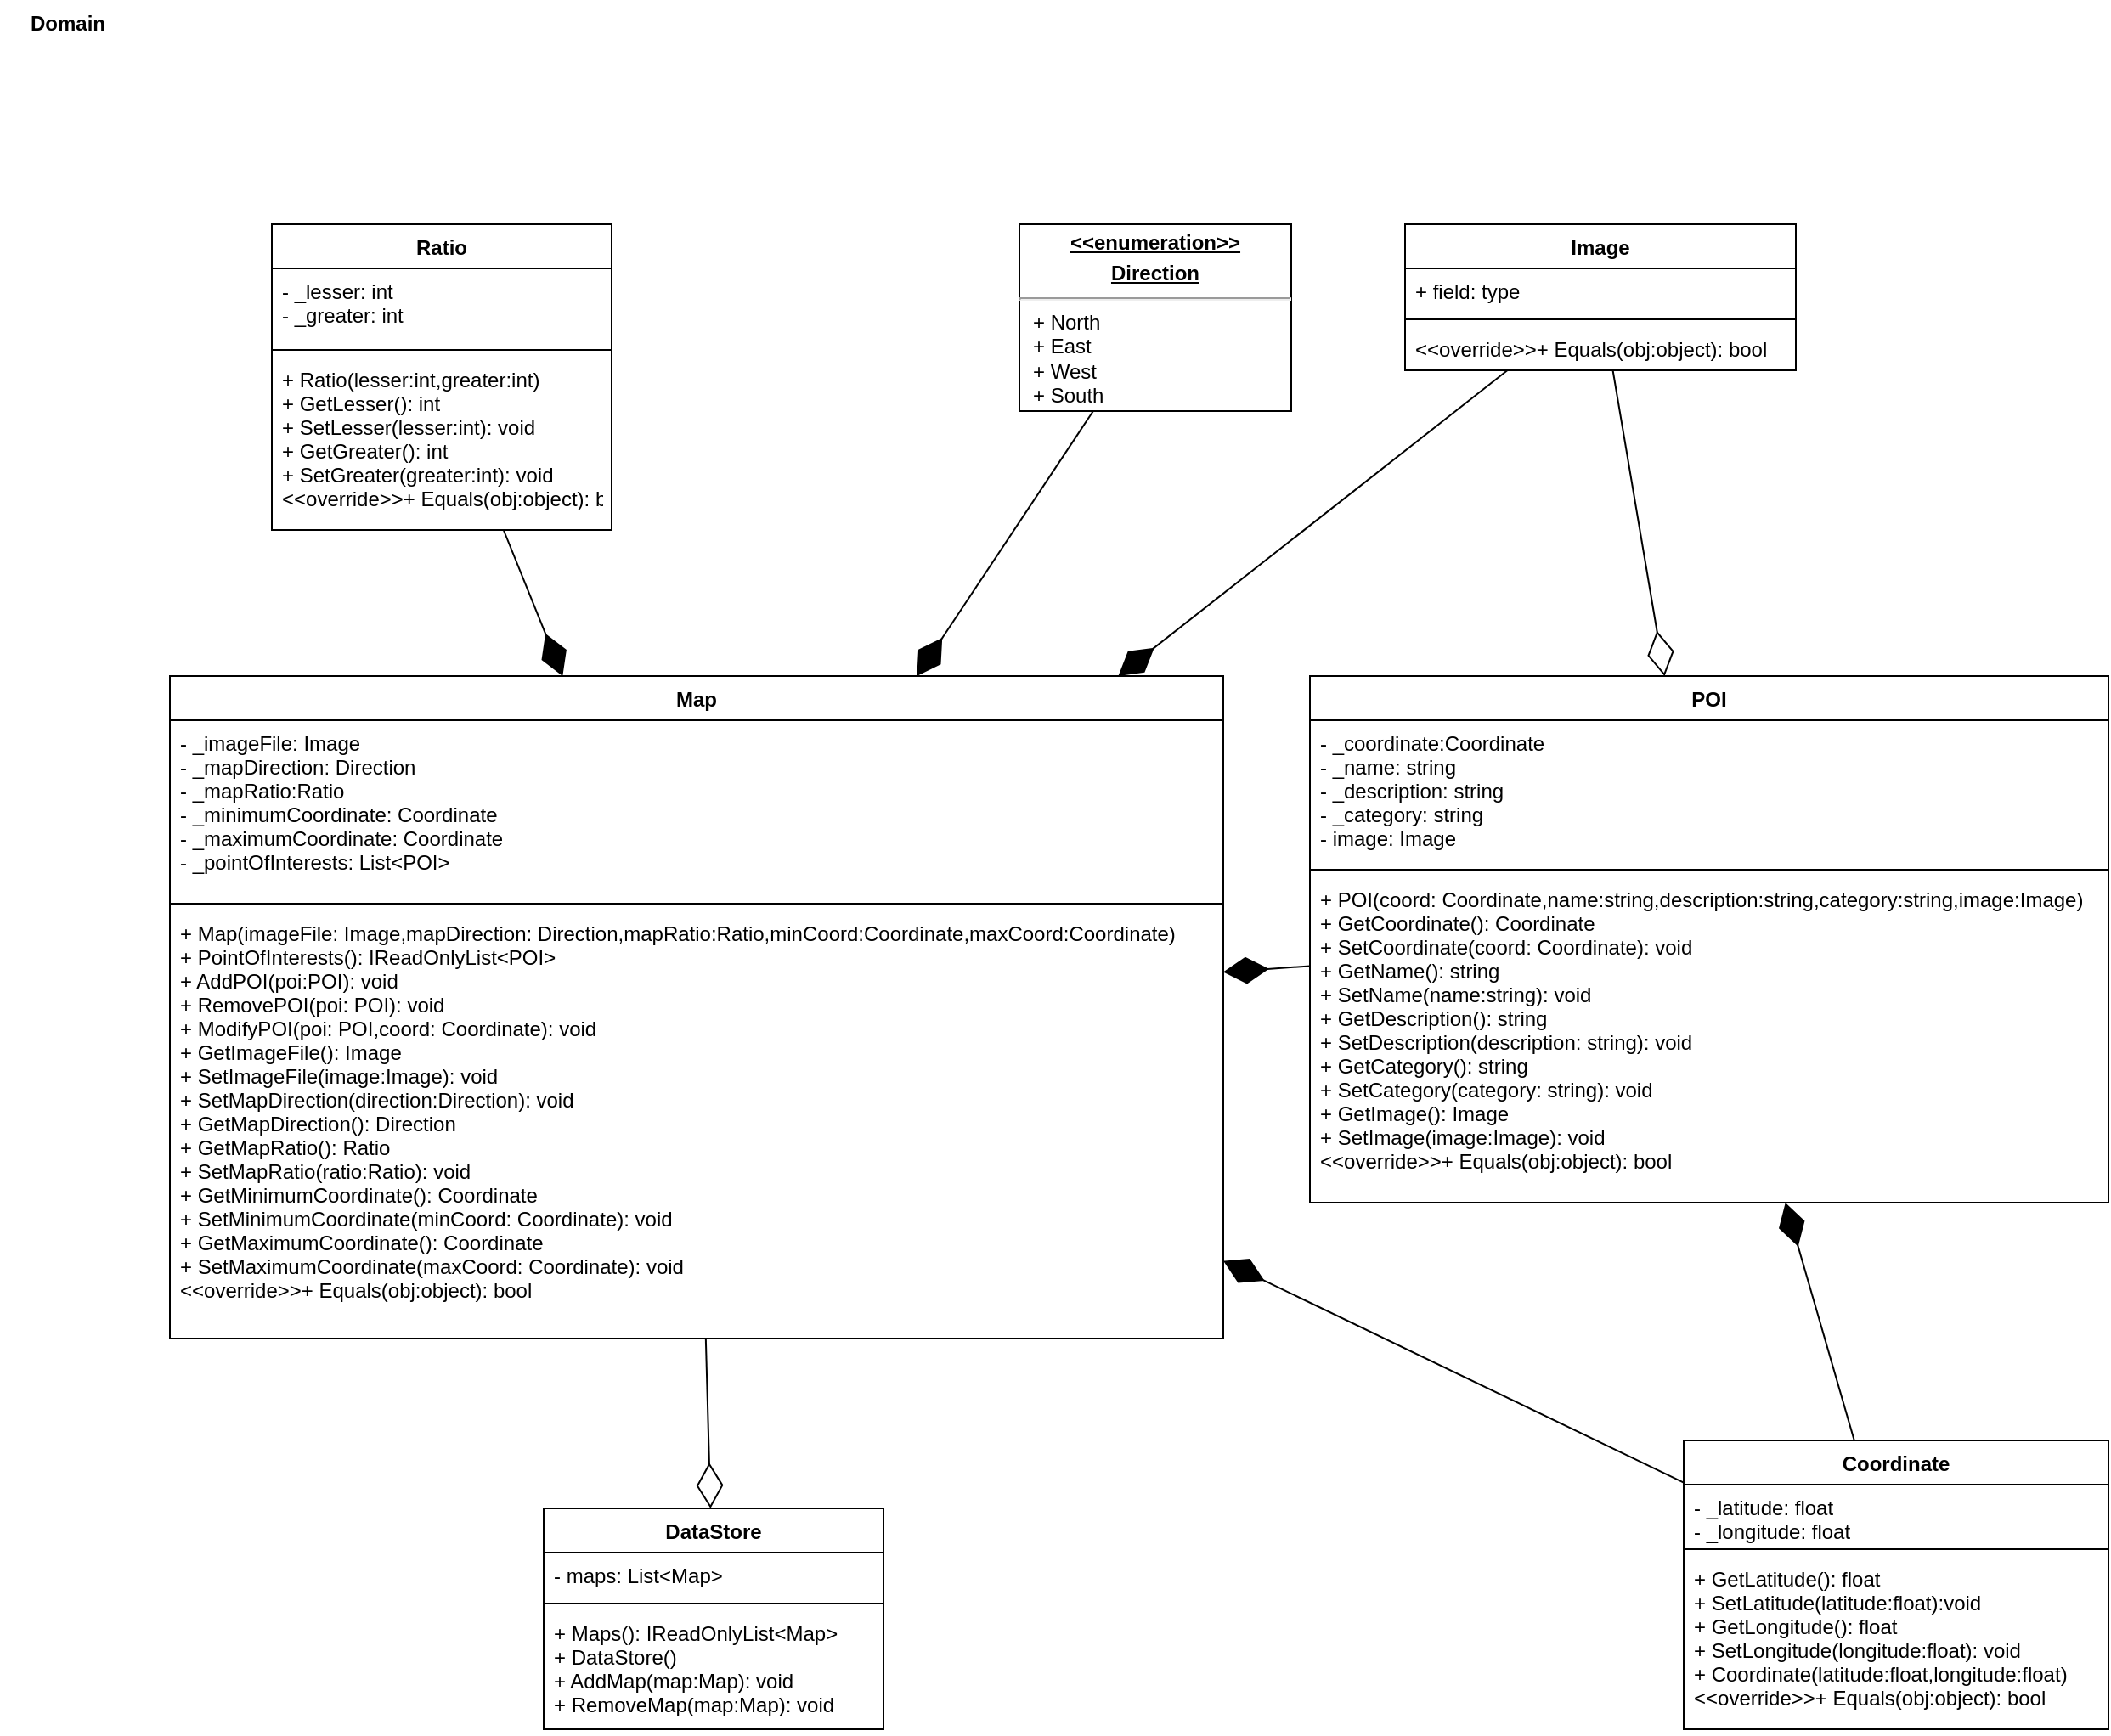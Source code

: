 <mxfile version="20.5.3" type="device" pages="2"><diagram id="MPH4FsFAGDzghgznEHE3" name="Domain"><mxGraphModel dx="1022" dy="468" grid="1" gridSize="10" guides="1" tooltips="1" connect="1" arrows="1" fold="1" page="1" pageScale="1" pageWidth="827" pageHeight="1169" math="0" shadow="0"><root><mxCell id="0"/><mxCell id="1" parent="0"/><mxCell id="gsBvsHPo3YVgNPFeHtwR-1" value="Image" style="swimlane;fontStyle=1;align=center;verticalAlign=top;childLayout=stackLayout;horizontal=1;startSize=26;horizontalStack=0;resizeParent=1;resizeParentMax=0;resizeLast=0;collapsible=1;marginBottom=0;" parent="1" vertex="1"><mxGeometry x="827" y="134" width="230" height="86" as="geometry"/></mxCell><mxCell id="gsBvsHPo3YVgNPFeHtwR-2" value="+ field: type" style="text;strokeColor=none;fillColor=none;align=left;verticalAlign=top;spacingLeft=4;spacingRight=4;overflow=hidden;rotatable=0;points=[[0,0.5],[1,0.5]];portConstraint=eastwest;" parent="gsBvsHPo3YVgNPFeHtwR-1" vertex="1"><mxGeometry y="26" width="230" height="26" as="geometry"/></mxCell><mxCell id="gsBvsHPo3YVgNPFeHtwR-3" value="" style="line;strokeWidth=1;fillColor=none;align=left;verticalAlign=middle;spacingTop=-1;spacingLeft=3;spacingRight=3;rotatable=0;labelPosition=right;points=[];portConstraint=eastwest;strokeColor=inherit;" parent="gsBvsHPo3YVgNPFeHtwR-1" vertex="1"><mxGeometry y="52" width="230" height="8" as="geometry"/></mxCell><mxCell id="gsBvsHPo3YVgNPFeHtwR-4" value="&lt;&lt;override&gt;&gt;+ Equals(obj:object): bool" style="text;strokeColor=none;fillColor=none;align=left;verticalAlign=top;spacingLeft=4;spacingRight=4;overflow=hidden;rotatable=0;points=[[0,0.5],[1,0.5]];portConstraint=eastwest;" parent="gsBvsHPo3YVgNPFeHtwR-1" vertex="1"><mxGeometry y="60" width="230" height="26" as="geometry"/></mxCell><mxCell id="gsBvsHPo3YVgNPFeHtwR-5" value="Map" style="swimlane;fontStyle=1;align=center;verticalAlign=top;childLayout=stackLayout;horizontal=1;startSize=26;horizontalStack=0;resizeParent=1;resizeParentMax=0;resizeLast=0;collapsible=1;marginBottom=0;" parent="1" vertex="1"><mxGeometry x="100" y="400" width="620" height="390" as="geometry"/></mxCell><mxCell id="gsBvsHPo3YVgNPFeHtwR-6" value="- _imageFile: Image&#10;- _mapDirection: Direction&#10;- _mapRatio:Ratio&#10;- _minimumCoordinate: Coordinate&#10;- _maximumCoordinate: Coordinate&#10;- _pointOfInterests: List&lt;POI&gt;" style="text;strokeColor=none;fillColor=none;align=left;verticalAlign=top;spacingLeft=4;spacingRight=4;overflow=hidden;rotatable=0;points=[[0,0.5],[1,0.5]];portConstraint=eastwest;" parent="gsBvsHPo3YVgNPFeHtwR-5" vertex="1"><mxGeometry y="26" width="620" height="104" as="geometry"/></mxCell><mxCell id="gsBvsHPo3YVgNPFeHtwR-7" value="" style="line;strokeWidth=1;fillColor=none;align=left;verticalAlign=middle;spacingTop=-1;spacingLeft=3;spacingRight=3;rotatable=0;labelPosition=right;points=[];portConstraint=eastwest;strokeColor=inherit;" parent="gsBvsHPo3YVgNPFeHtwR-5" vertex="1"><mxGeometry y="130" width="620" height="8" as="geometry"/></mxCell><mxCell id="gsBvsHPo3YVgNPFeHtwR-8" value="+ Map(imageFile: Image,mapDirection: Direction,mapRatio:Ratio,minCoord:Coordinate,maxCoord:Coordinate)&#10;+ PointOfInterests(): IReadOnlyList&lt;POI&gt;&#10;+ AddPOI(poi:POI): void&#10;+ RemovePOI(poi: POI): void&#10;+ ModifyPOI(poi: POI,coord: Coordinate): void&#10;+ GetImageFile(): Image&#10;+ SetImageFile(image:Image): void&#10;+ SetMapDirection(direction:Direction): void&#10;+ GetMapDirection(): Direction&#10;+ GetMapRatio(): Ratio&#10;+ SetMapRatio(ratio:Ratio): void&#10;+ GetMinimumCoordinate(): Coordinate&#10;+ SetMinimumCoordinate(minCoord: Coordinate): void&#10;+ GetMaximumCoordinate(): Coordinate&#10;+ SetMaximumCoordinate(maxCoord: Coordinate): void&#10;&lt;&lt;override&gt;&gt;+ Equals(obj:object): bool" style="text;strokeColor=none;fillColor=none;align=left;verticalAlign=top;spacingLeft=4;spacingRight=4;overflow=hidden;rotatable=0;points=[[0,0.5],[1,0.5]];portConstraint=eastwest;" parent="gsBvsHPo3YVgNPFeHtwR-5" vertex="1"><mxGeometry y="138" width="620" height="252" as="geometry"/></mxCell><mxCell id="gsBvsHPo3YVgNPFeHtwR-9" value="Ratio" style="swimlane;fontStyle=1;align=center;verticalAlign=top;childLayout=stackLayout;horizontal=1;startSize=26;horizontalStack=0;resizeParent=1;resizeParentMax=0;resizeLast=0;collapsible=1;marginBottom=0;" parent="1" vertex="1"><mxGeometry x="160" y="134" width="200" height="180" as="geometry"/></mxCell><mxCell id="gsBvsHPo3YVgNPFeHtwR-10" value="- _lesser: int&#10;- _greater: int" style="text;strokeColor=none;fillColor=none;align=left;verticalAlign=top;spacingLeft=4;spacingRight=4;overflow=hidden;rotatable=0;points=[[0,0.5],[1,0.5]];portConstraint=eastwest;" parent="gsBvsHPo3YVgNPFeHtwR-9" vertex="1"><mxGeometry y="26" width="200" height="44" as="geometry"/></mxCell><mxCell id="gsBvsHPo3YVgNPFeHtwR-11" value="" style="line;strokeWidth=1;fillColor=none;align=left;verticalAlign=middle;spacingTop=-1;spacingLeft=3;spacingRight=3;rotatable=0;labelPosition=right;points=[];portConstraint=eastwest;strokeColor=inherit;" parent="gsBvsHPo3YVgNPFeHtwR-9" vertex="1"><mxGeometry y="70" width="200" height="8" as="geometry"/></mxCell><mxCell id="gsBvsHPo3YVgNPFeHtwR-12" value="+ Ratio(lesser:int,greater:int)&#10;+ GetLesser(): int&#10;+ SetLesser(lesser:int): void&#10;+ GetGreater(): int&#10;+ SetGreater(greater:int): void&#10;&lt;&lt;override&gt;&gt;+ Equals(obj:object): bool" style="text;strokeColor=none;fillColor=none;align=left;verticalAlign=top;spacingLeft=4;spacingRight=4;overflow=hidden;rotatable=0;points=[[0,0.5],[1,0.5]];portConstraint=eastwest;" parent="gsBvsHPo3YVgNPFeHtwR-9" vertex="1"><mxGeometry y="78" width="200" height="102" as="geometry"/></mxCell><mxCell id="gsBvsHPo3YVgNPFeHtwR-21" value="&lt;p style=&quot;margin:0px;margin-top:4px;text-align:center;text-decoration:underline;&quot;&gt;&lt;b&gt;&amp;lt;&amp;lt;enumeration&amp;gt;&amp;gt;&lt;/b&gt;&lt;/p&gt;&lt;p style=&quot;margin:0px;margin-top:4px;text-align:center;text-decoration:underline;&quot;&gt;&lt;b&gt;Direction&lt;/b&gt;&lt;/p&gt;&lt;hr&gt;&lt;p style=&quot;margin:0px;margin-left:8px;&quot;&gt;+ North&lt;br&gt;+ East&lt;br&gt;+ West&lt;/p&gt;&lt;p style=&quot;margin:0px;margin-left:8px;&quot;&gt;+ South&lt;/p&gt;" style="verticalAlign=top;align=left;overflow=fill;fontSize=12;fontFamily=Helvetica;html=1;" parent="1" vertex="1"><mxGeometry x="600" y="134" width="160" height="110" as="geometry"/></mxCell><mxCell id="gsBvsHPo3YVgNPFeHtwR-26" value="DataStore" style="swimlane;fontStyle=1;align=center;verticalAlign=top;childLayout=stackLayout;horizontal=1;startSize=26;horizontalStack=0;resizeParent=1;resizeParentMax=0;resizeLast=0;collapsible=1;marginBottom=0;" parent="1" vertex="1"><mxGeometry x="320" y="890" width="200" height="130" as="geometry"/></mxCell><mxCell id="gsBvsHPo3YVgNPFeHtwR-27" value="- maps: List&lt;Map&gt;" style="text;strokeColor=none;fillColor=none;align=left;verticalAlign=top;spacingLeft=4;spacingRight=4;overflow=hidden;rotatable=0;points=[[0,0.5],[1,0.5]];portConstraint=eastwest;" parent="gsBvsHPo3YVgNPFeHtwR-26" vertex="1"><mxGeometry y="26" width="200" height="26" as="geometry"/></mxCell><mxCell id="gsBvsHPo3YVgNPFeHtwR-28" value="" style="line;strokeWidth=1;fillColor=none;align=left;verticalAlign=middle;spacingTop=-1;spacingLeft=3;spacingRight=3;rotatable=0;labelPosition=right;points=[];portConstraint=eastwest;strokeColor=inherit;" parent="gsBvsHPo3YVgNPFeHtwR-26" vertex="1"><mxGeometry y="52" width="200" height="8" as="geometry"/></mxCell><mxCell id="gsBvsHPo3YVgNPFeHtwR-29" value="+ Maps(): IReadOnlyList&lt;Map&gt;&#10;+ DataStore()&#10;+ AddMap(map:Map): void&#10;+ RemoveMap(map:Map): void" style="text;strokeColor=none;fillColor=none;align=left;verticalAlign=top;spacingLeft=4;spacingRight=4;overflow=hidden;rotatable=0;points=[[0,0.5],[1,0.5]];portConstraint=eastwest;" parent="gsBvsHPo3YVgNPFeHtwR-26" vertex="1"><mxGeometry y="60" width="200" height="70" as="geometry"/></mxCell><mxCell id="gsBvsHPo3YVgNPFeHtwR-30" value="POI" style="swimlane;fontStyle=1;align=center;verticalAlign=top;childLayout=stackLayout;horizontal=1;startSize=26;horizontalStack=0;resizeParent=1;resizeParentMax=0;resizeLast=0;collapsible=1;marginBottom=0;" parent="1" vertex="1"><mxGeometry x="771" y="400" width="470" height="310" as="geometry"/></mxCell><mxCell id="gsBvsHPo3YVgNPFeHtwR-31" value="- _coordinate:Coordinate&#10;- _name: string&#10;- _description: string&#10;- _category: string&#10;- image: Image" style="text;strokeColor=none;fillColor=none;align=left;verticalAlign=top;spacingLeft=4;spacingRight=4;overflow=hidden;rotatable=0;points=[[0,0.5],[1,0.5]];portConstraint=eastwest;" parent="gsBvsHPo3YVgNPFeHtwR-30" vertex="1"><mxGeometry y="26" width="470" height="84" as="geometry"/></mxCell><mxCell id="gsBvsHPo3YVgNPFeHtwR-32" value="" style="line;strokeWidth=1;fillColor=none;align=left;verticalAlign=middle;spacingTop=-1;spacingLeft=3;spacingRight=3;rotatable=0;labelPosition=right;points=[];portConstraint=eastwest;strokeColor=inherit;" parent="gsBvsHPo3YVgNPFeHtwR-30" vertex="1"><mxGeometry y="110" width="470" height="8" as="geometry"/></mxCell><mxCell id="gsBvsHPo3YVgNPFeHtwR-33" value="+ POI(coord: Coordinate,name:string,description:string,category:string,image:Image)&#10;+ GetCoordinate(): Coordinate&#10;+ SetCoordinate(coord: Coordinate): void&#10;+ GetName(): string&#10;+ SetName(name:string): void&#10;+ GetDescription(): string&#10;+ SetDescription(description: string): void&#10;+ GetCategory(): string&#10;+ SetCategory(category: string): void&#10;+ GetImage(): Image&#10;+ SetImage(image:Image): void&#10;&lt;&lt;override&gt;&gt;+ Equals(obj:object): bool" style="text;strokeColor=none;fillColor=none;align=left;verticalAlign=top;spacingLeft=4;spacingRight=4;overflow=hidden;rotatable=0;points=[[0,0.5],[1,0.5]];portConstraint=eastwest;" parent="gsBvsHPo3YVgNPFeHtwR-30" vertex="1"><mxGeometry y="118" width="470" height="192" as="geometry"/></mxCell><mxCell id="gsBvsHPo3YVgNPFeHtwR-34" value="Coordinate" style="swimlane;fontStyle=1;align=center;verticalAlign=top;childLayout=stackLayout;horizontal=1;startSize=26;horizontalStack=0;resizeParent=1;resizeParentMax=0;resizeLast=0;collapsible=1;marginBottom=0;" parent="1" vertex="1"><mxGeometry x="991" y="850" width="250" height="170" as="geometry"/></mxCell><mxCell id="gsBvsHPo3YVgNPFeHtwR-35" value="- _latitude: float&#10;- _longitude: float" style="text;strokeColor=none;fillColor=none;align=left;verticalAlign=top;spacingLeft=4;spacingRight=4;overflow=hidden;rotatable=0;points=[[0,0.5],[1,0.5]];portConstraint=eastwest;" parent="gsBvsHPo3YVgNPFeHtwR-34" vertex="1"><mxGeometry y="26" width="250" height="34" as="geometry"/></mxCell><mxCell id="gsBvsHPo3YVgNPFeHtwR-36" value="" style="line;strokeWidth=1;fillColor=none;align=left;verticalAlign=middle;spacingTop=-1;spacingLeft=3;spacingRight=3;rotatable=0;labelPosition=right;points=[];portConstraint=eastwest;strokeColor=inherit;" parent="gsBvsHPo3YVgNPFeHtwR-34" vertex="1"><mxGeometry y="60" width="250" height="8" as="geometry"/></mxCell><mxCell id="gsBvsHPo3YVgNPFeHtwR-37" value="+ GetLatitude(): float&#10;+ SetLatitude(latitude:float):void&#10;+ GetLongitude(): float&#10;+ SetLongitude(longitude:float): void&#10;+ Coordinate(latitude:float,longitude:float)&#10;&lt;&lt;override&gt;&gt;+ Equals(obj:object): bool" style="text;strokeColor=none;fillColor=none;align=left;verticalAlign=top;spacingLeft=4;spacingRight=4;overflow=hidden;rotatable=0;points=[[0,0.5],[1,0.5]];portConstraint=eastwest;" parent="gsBvsHPo3YVgNPFeHtwR-34" vertex="1"><mxGeometry y="68" width="250" height="102" as="geometry"/></mxCell><mxCell id="gsBvsHPo3YVgNPFeHtwR-38" value="Domain" style="text;align=center;fontStyle=1;verticalAlign=middle;spacingLeft=3;spacingRight=3;strokeColor=none;rotatable=0;points=[[0,0.5],[1,0.5]];portConstraint=eastwest;" parent="1" vertex="1"><mxGeometry y="2" width="80" height="26" as="geometry"/></mxCell><mxCell id="gsBvsHPo3YVgNPFeHtwR-40" value="" style="endArrow=diamondThin;endFill=1;endSize=24;html=1;rounded=0;" parent="1" source="gsBvsHPo3YVgNPFeHtwR-30" target="gsBvsHPo3YVgNPFeHtwR-5" edge="1"><mxGeometry width="160" relative="1" as="geometry"><mxPoint x="500" y="490" as="sourcePoint"/><mxPoint x="660" y="490" as="targetPoint"/></mxGeometry></mxCell><mxCell id="gsBvsHPo3YVgNPFeHtwR-42" value="" style="endArrow=diamondThin;endFill=1;endSize=24;html=1;rounded=0;" parent="1" source="gsBvsHPo3YVgNPFeHtwR-1" target="gsBvsHPo3YVgNPFeHtwR-5" edge="1"><mxGeometry width="160" relative="1" as="geometry"><mxPoint x="500" y="490" as="sourcePoint"/><mxPoint x="660" y="490" as="targetPoint"/></mxGeometry></mxCell><mxCell id="gsBvsHPo3YVgNPFeHtwR-43" value="" style="endArrow=diamondThin;endFill=1;endSize=24;html=1;rounded=0;" parent="1" source="gsBvsHPo3YVgNPFeHtwR-21" target="gsBvsHPo3YVgNPFeHtwR-5" edge="1"><mxGeometry width="160" relative="1" as="geometry"><mxPoint x="500" y="490" as="sourcePoint"/><mxPoint x="660" y="490" as="targetPoint"/></mxGeometry></mxCell><mxCell id="gsBvsHPo3YVgNPFeHtwR-44" value="" style="endArrow=diamondThin;endFill=1;endSize=24;html=1;rounded=0;" parent="1" source="gsBvsHPo3YVgNPFeHtwR-9" target="gsBvsHPo3YVgNPFeHtwR-5" edge="1"><mxGeometry width="160" relative="1" as="geometry"><mxPoint x="500" y="490" as="sourcePoint"/><mxPoint x="660" y="490" as="targetPoint"/></mxGeometry></mxCell><mxCell id="gsBvsHPo3YVgNPFeHtwR-45" value="" style="endArrow=diamondThin;endFill=1;endSize=24;html=1;rounded=0;" parent="1" source="gsBvsHPo3YVgNPFeHtwR-34" target="gsBvsHPo3YVgNPFeHtwR-5" edge="1"><mxGeometry width="160" relative="1" as="geometry"><mxPoint x="500" y="230" as="sourcePoint"/><mxPoint x="660" y="230" as="targetPoint"/></mxGeometry></mxCell><mxCell id="gsBvsHPo3YVgNPFeHtwR-46" value="" style="endArrow=diamondThin;endFill=1;endSize=24;html=1;rounded=0;" parent="1" source="gsBvsHPo3YVgNPFeHtwR-34" target="gsBvsHPo3YVgNPFeHtwR-30" edge="1"><mxGeometry width="160" relative="1" as="geometry"><mxPoint x="500" y="460" as="sourcePoint"/><mxPoint x="660" y="460" as="targetPoint"/></mxGeometry></mxCell><mxCell id="gsBvsHPo3YVgNPFeHtwR-48" value="" style="endArrow=diamondThin;endFill=0;endSize=24;html=1;rounded=0;" parent="1" source="gsBvsHPo3YVgNPFeHtwR-1" target="gsBvsHPo3YVgNPFeHtwR-30" edge="1"><mxGeometry width="160" relative="1" as="geometry"><mxPoint x="500" y="370" as="sourcePoint"/><mxPoint x="660" y="370" as="targetPoint"/></mxGeometry></mxCell><mxCell id="gsBvsHPo3YVgNPFeHtwR-49" value="" style="endArrow=diamondThin;endFill=0;endSize=24;html=1;rounded=0;" parent="1" source="gsBvsHPo3YVgNPFeHtwR-5" target="gsBvsHPo3YVgNPFeHtwR-26" edge="1"><mxGeometry width="160" relative="1" as="geometry"><mxPoint x="500" y="370" as="sourcePoint"/><mxPoint x="660" y="370" as="targetPoint"/></mxGeometry></mxCell></root></mxGraphModel></diagram><diagram id="TwHtB0xsm0azjtsEz7p0" name="Service"><mxGraphModel dx="1022" dy="468" grid="1" gridSize="10" guides="1" tooltips="1" connect="1" arrows="1" fold="1" page="1" pageScale="1" pageWidth="827" pageHeight="1169" math="0" shadow="0"><root><mxCell id="0"/><mxCell id="1" parent="0"/><mxCell id="o33ohgVaLrvZKIHxs_xF-1" value="&lt;&lt;interface&gt;&gt;&#10;ICommand" style="swimlane;fontStyle=1;align=center;verticalAlign=top;childLayout=stackLayout;horizontal=1;startSize=40;horizontalStack=0;resizeParent=1;resizeParentMax=0;resizeLast=0;collapsible=1;marginBottom=0;" parent="1" vertex="1"><mxGeometry x="760" y="105" width="160" height="90" as="geometry"/></mxCell><mxCell id="o33ohgVaLrvZKIHxs_xF-3" value="" style="line;strokeWidth=1;fillColor=none;align=left;verticalAlign=middle;spacingTop=-1;spacingLeft=3;spacingRight=3;rotatable=0;labelPosition=right;points=[];portConstraint=eastwest;strokeColor=inherit;" parent="o33ohgVaLrvZKIHxs_xF-1" vertex="1"><mxGeometry y="40" width="160" height="8" as="geometry"/></mxCell><mxCell id="o33ohgVaLrvZKIHxs_xF-4" value="+ Name(): string&#10;+ Execute(): void" style="text;strokeColor=none;fillColor=none;align=left;verticalAlign=top;spacingLeft=4;spacingRight=4;overflow=hidden;rotatable=0;points=[[0,0.5],[1,0.5]];portConstraint=eastwest;" parent="o33ohgVaLrvZKIHxs_xF-1" vertex="1"><mxGeometry y="48" width="160" height="42" as="geometry"/></mxCell><mxCell id="o33ohgVaLrvZKIHxs_xF-5" value="&lt;&lt;interface&gt;&gt;&#10;IService" style="swimlane;fontStyle=1;align=center;verticalAlign=top;childLayout=stackLayout;horizontal=1;startSize=40;horizontalStack=0;resizeParent=1;resizeParentMax=0;resizeLast=0;collapsible=1;marginBottom=0;" parent="1" vertex="1"><mxGeometry x="50" y="110" width="340" height="80" as="geometry"/></mxCell><mxCell id="o33ohgVaLrvZKIHxs_xF-7" value="" style="line;strokeWidth=1;fillColor=none;align=left;verticalAlign=middle;spacingTop=-1;spacingLeft=3;spacingRight=3;rotatable=0;labelPosition=right;points=[];portConstraint=eastwest;strokeColor=inherit;" parent="o33ohgVaLrvZKIHxs_xF-5" vertex="1"><mxGeometry y="40" width="340" height="8" as="geometry"/></mxCell><mxCell id="o33ohgVaLrvZKIHxs_xF-8" value="+ ExecuteCommand(command:string): void" style="text;strokeColor=none;fillColor=none;align=left;verticalAlign=top;spacingLeft=4;spacingRight=4;overflow=hidden;rotatable=0;points=[[0,0.5],[1,0.5]];portConstraint=eastwest;" parent="o33ohgVaLrvZKIHxs_xF-5" vertex="1"><mxGeometry y="48" width="340" height="32" as="geometry"/></mxCell><mxCell id="o7RTaUIUpUhssYbXtfBh-1" value="Use" style="endArrow=open;endSize=12;dashed=1;html=1;rounded=0;" edge="1" parent="1" source="o33ohgVaLrvZKIHxs_xF-5" target="o33ohgVaLrvZKIHxs_xF-1"><mxGeometry width="160" relative="1" as="geometry"><mxPoint x="330" y="250" as="sourcePoint"/><mxPoint x="490" y="250" as="targetPoint"/></mxGeometry></mxCell><mxCell id="o7RTaUIUpUhssYbXtfBh-2" value="CreateMapCommand" style="swimlane;fontStyle=1;align=center;verticalAlign=top;childLayout=stackLayout;horizontal=1;startSize=26;horizontalStack=0;resizeParent=1;resizeParentMax=0;resizeLast=0;collapsible=1;marginBottom=0;" vertex="1" parent="1"><mxGeometry x="1030" y="280" width="160" height="86" as="geometry"/></mxCell><mxCell id="o7RTaUIUpUhssYbXtfBh-3" value="+ field: type" style="text;strokeColor=none;fillColor=none;align=left;verticalAlign=top;spacingLeft=4;spacingRight=4;overflow=hidden;rotatable=0;points=[[0,0.5],[1,0.5]];portConstraint=eastwest;" vertex="1" parent="o7RTaUIUpUhssYbXtfBh-2"><mxGeometry y="26" width="160" height="26" as="geometry"/></mxCell><mxCell id="o7RTaUIUpUhssYbXtfBh-4" value="" style="line;strokeWidth=1;fillColor=none;align=left;verticalAlign=middle;spacingTop=-1;spacingLeft=3;spacingRight=3;rotatable=0;labelPosition=right;points=[];portConstraint=eastwest;strokeColor=inherit;" vertex="1" parent="o7RTaUIUpUhssYbXtfBh-2"><mxGeometry y="52" width="160" height="8" as="geometry"/></mxCell><mxCell id="o7RTaUIUpUhssYbXtfBh-5" value="+ method(type): type" style="text;strokeColor=none;fillColor=none;align=left;verticalAlign=top;spacingLeft=4;spacingRight=4;overflow=hidden;rotatable=0;points=[[0,0.5],[1,0.5]];portConstraint=eastwest;" vertex="1" parent="o7RTaUIUpUhssYbXtfBh-2"><mxGeometry y="60" width="160" height="26" as="geometry"/></mxCell><mxCell id="o7RTaUIUpUhssYbXtfBh-6" value="ChooseMapCommand" style="swimlane;fontStyle=1;align=center;verticalAlign=top;childLayout=stackLayout;horizontal=1;startSize=26;horizontalStack=0;resizeParent=1;resizeParentMax=0;resizeLast=0;collapsible=1;marginBottom=0;" vertex="1" parent="1"><mxGeometry x="1010" y="110" width="160" height="86" as="geometry"/></mxCell><mxCell id="o7RTaUIUpUhssYbXtfBh-7" value="+ field: type" style="text;strokeColor=none;fillColor=none;align=left;verticalAlign=top;spacingLeft=4;spacingRight=4;overflow=hidden;rotatable=0;points=[[0,0.5],[1,0.5]];portConstraint=eastwest;" vertex="1" parent="o7RTaUIUpUhssYbXtfBh-6"><mxGeometry y="26" width="160" height="26" as="geometry"/></mxCell><mxCell id="o7RTaUIUpUhssYbXtfBh-8" value="" style="line;strokeWidth=1;fillColor=none;align=left;verticalAlign=middle;spacingTop=-1;spacingLeft=3;spacingRight=3;rotatable=0;labelPosition=right;points=[];portConstraint=eastwest;strokeColor=inherit;" vertex="1" parent="o7RTaUIUpUhssYbXtfBh-6"><mxGeometry y="52" width="160" height="8" as="geometry"/></mxCell><mxCell id="o7RTaUIUpUhssYbXtfBh-9" value="+ method(type): type" style="text;strokeColor=none;fillColor=none;align=left;verticalAlign=top;spacingLeft=4;spacingRight=4;overflow=hidden;rotatable=0;points=[[0,0.5],[1,0.5]];portConstraint=eastwest;" vertex="1" parent="o7RTaUIUpUhssYbXtfBh-6"><mxGeometry y="60" width="160" height="26" as="geometry"/></mxCell><mxCell id="o7RTaUIUpUhssYbXtfBh-10" value="AddPOICommand" style="swimlane;fontStyle=1;align=center;verticalAlign=top;childLayout=stackLayout;horizontal=1;startSize=26;horizontalStack=0;resizeParent=1;resizeParentMax=0;resizeLast=0;collapsible=1;marginBottom=0;" vertex="1" parent="1"><mxGeometry x="410" y="230" width="250" height="110" as="geometry"/></mxCell><mxCell id="o7RTaUIUpUhssYbXtfBh-11" value="- _dataStore: DataStore" style="text;strokeColor=none;fillColor=none;align=left;verticalAlign=top;spacingLeft=4;spacingRight=4;overflow=hidden;rotatable=0;points=[[0,0.5],[1,0.5]];portConstraint=eastwest;" vertex="1" parent="o7RTaUIUpUhssYbXtfBh-10"><mxGeometry y="26" width="250" height="26" as="geometry"/></mxCell><mxCell id="o7RTaUIUpUhssYbXtfBh-12" value="" style="line;strokeWidth=1;fillColor=none;align=left;verticalAlign=middle;spacingTop=-1;spacingLeft=3;spacingRight=3;rotatable=0;labelPosition=right;points=[];portConstraint=eastwest;strokeColor=inherit;" vertex="1" parent="o7RTaUIUpUhssYbXtfBh-10"><mxGeometry y="52" width="250" height="8" as="geometry"/></mxCell><mxCell id="o7RTaUIUpUhssYbXtfBh-13" value="+ Name(): string&#10;+ Execute(): void&#10;+ AddPOICommand(dataStore:DataStore)" style="text;strokeColor=none;fillColor=none;align=left;verticalAlign=top;spacingLeft=4;spacingRight=4;overflow=hidden;rotatable=0;points=[[0,0.5],[1,0.5]];portConstraint=eastwest;" vertex="1" parent="o7RTaUIUpUhssYbXtfBh-10"><mxGeometry y="60" width="250" height="50" as="geometry"/></mxCell><mxCell id="o7RTaUIUpUhssYbXtfBh-14" value="RemovePOICommand" style="swimlane;fontStyle=1;align=center;verticalAlign=top;childLayout=stackLayout;horizontal=1;startSize=26;horizontalStack=0;resizeParent=1;resizeParentMax=0;resizeLast=0;collapsible=1;marginBottom=0;" vertex="1" parent="1"><mxGeometry x="870" y="410" width="160" height="86" as="geometry"/></mxCell><mxCell id="o7RTaUIUpUhssYbXtfBh-15" value="+ field: type" style="text;strokeColor=none;fillColor=none;align=left;verticalAlign=top;spacingLeft=4;spacingRight=4;overflow=hidden;rotatable=0;points=[[0,0.5],[1,0.5]];portConstraint=eastwest;" vertex="1" parent="o7RTaUIUpUhssYbXtfBh-14"><mxGeometry y="26" width="160" height="26" as="geometry"/></mxCell><mxCell id="o7RTaUIUpUhssYbXtfBh-16" value="" style="line;strokeWidth=1;fillColor=none;align=left;verticalAlign=middle;spacingTop=-1;spacingLeft=3;spacingRight=3;rotatable=0;labelPosition=right;points=[];portConstraint=eastwest;strokeColor=inherit;" vertex="1" parent="o7RTaUIUpUhssYbXtfBh-14"><mxGeometry y="52" width="160" height="8" as="geometry"/></mxCell><mxCell id="o7RTaUIUpUhssYbXtfBh-17" value="+ method(type): type" style="text;strokeColor=none;fillColor=none;align=left;verticalAlign=top;spacingLeft=4;spacingRight=4;overflow=hidden;rotatable=0;points=[[0,0.5],[1,0.5]];portConstraint=eastwest;" vertex="1" parent="o7RTaUIUpUhssYbXtfBh-14"><mxGeometry y="60" width="160" height="26" as="geometry"/></mxCell><mxCell id="o7RTaUIUpUhssYbXtfBh-18" value="ReplacePOICommand" style="swimlane;fontStyle=1;align=center;verticalAlign=top;childLayout=stackLayout;horizontal=1;startSize=26;horizontalStack=0;resizeParent=1;resizeParentMax=0;resizeLast=0;collapsible=1;marginBottom=0;" vertex="1" parent="1"><mxGeometry x="450" y="380" width="160" height="86" as="geometry"/></mxCell><mxCell id="o7RTaUIUpUhssYbXtfBh-19" value="+ field: type" style="text;strokeColor=none;fillColor=none;align=left;verticalAlign=top;spacingLeft=4;spacingRight=4;overflow=hidden;rotatable=0;points=[[0,0.5],[1,0.5]];portConstraint=eastwest;" vertex="1" parent="o7RTaUIUpUhssYbXtfBh-18"><mxGeometry y="26" width="160" height="26" as="geometry"/></mxCell><mxCell id="o7RTaUIUpUhssYbXtfBh-20" value="" style="line;strokeWidth=1;fillColor=none;align=left;verticalAlign=middle;spacingTop=-1;spacingLeft=3;spacingRight=3;rotatable=0;labelPosition=right;points=[];portConstraint=eastwest;strokeColor=inherit;" vertex="1" parent="o7RTaUIUpUhssYbXtfBh-18"><mxGeometry y="52" width="160" height="8" as="geometry"/></mxCell><mxCell id="o7RTaUIUpUhssYbXtfBh-21" value="+ method(type): type" style="text;strokeColor=none;fillColor=none;align=left;verticalAlign=top;spacingLeft=4;spacingRight=4;overflow=hidden;rotatable=0;points=[[0,0.5],[1,0.5]];portConstraint=eastwest;" vertex="1" parent="o7RTaUIUpUhssYbXtfBh-18"><mxGeometry y="60" width="160" height="26" as="geometry"/></mxCell><mxCell id="o7RTaUIUpUhssYbXtfBh-22" value="SearchPOICommand" style="swimlane;fontStyle=1;align=center;verticalAlign=top;childLayout=stackLayout;horizontal=1;startSize=26;horizontalStack=0;resizeParent=1;resizeParentMax=0;resizeLast=0;collapsible=1;marginBottom=0;" vertex="1" parent="1"><mxGeometry x="680" y="410" width="160" height="86" as="geometry"/></mxCell><mxCell id="o7RTaUIUpUhssYbXtfBh-23" value="+ field: type" style="text;strokeColor=none;fillColor=none;align=left;verticalAlign=top;spacingLeft=4;spacingRight=4;overflow=hidden;rotatable=0;points=[[0,0.5],[1,0.5]];portConstraint=eastwest;" vertex="1" parent="o7RTaUIUpUhssYbXtfBh-22"><mxGeometry y="26" width="160" height="26" as="geometry"/></mxCell><mxCell id="o7RTaUIUpUhssYbXtfBh-24" value="" style="line;strokeWidth=1;fillColor=none;align=left;verticalAlign=middle;spacingTop=-1;spacingLeft=3;spacingRight=3;rotatable=0;labelPosition=right;points=[];portConstraint=eastwest;strokeColor=inherit;" vertex="1" parent="o7RTaUIUpUhssYbXtfBh-22"><mxGeometry y="52" width="160" height="8" as="geometry"/></mxCell><mxCell id="o7RTaUIUpUhssYbXtfBh-25" value="+ method(type): type" style="text;strokeColor=none;fillColor=none;align=left;verticalAlign=top;spacingLeft=4;spacingRight=4;overflow=hidden;rotatable=0;points=[[0,0.5],[1,0.5]];portConstraint=eastwest;" vertex="1" parent="o7RTaUIUpUhssYbXtfBh-22"><mxGeometry y="60" width="160" height="26" as="geometry"/></mxCell><mxCell id="o7RTaUIUpUhssYbXtfBh-26" value="" style="endArrow=block;dashed=1;endFill=0;endSize=12;html=1;rounded=0;" edge="1" parent="1" source="o7RTaUIUpUhssYbXtfBh-10" target="o33ohgVaLrvZKIHxs_xF-1"><mxGeometry width="160" relative="1" as="geometry"><mxPoint x="560" y="320" as="sourcePoint"/><mxPoint x="720" y="320" as="targetPoint"/></mxGeometry></mxCell><mxCell id="o7RTaUIUpUhssYbXtfBh-27" value="" style="endArrow=block;dashed=1;endFill=0;endSize=12;html=1;rounded=0;" edge="1" parent="1" source="o7RTaUIUpUhssYbXtfBh-18" target="o33ohgVaLrvZKIHxs_xF-1"><mxGeometry width="160" relative="1" as="geometry"><mxPoint x="560" y="320" as="sourcePoint"/><mxPoint x="720" y="320" as="targetPoint"/></mxGeometry></mxCell><mxCell id="o7RTaUIUpUhssYbXtfBh-28" value="" style="endArrow=block;dashed=1;endFill=0;endSize=12;html=1;rounded=0;" edge="1" parent="1" source="o7RTaUIUpUhssYbXtfBh-22" target="o33ohgVaLrvZKIHxs_xF-1"><mxGeometry width="160" relative="1" as="geometry"><mxPoint x="560" y="320" as="sourcePoint"/><mxPoint x="720" y="320" as="targetPoint"/></mxGeometry></mxCell><mxCell id="o7RTaUIUpUhssYbXtfBh-29" value="" style="endArrow=block;dashed=1;endFill=0;endSize=12;html=1;rounded=0;" edge="1" parent="1" source="o7RTaUIUpUhssYbXtfBh-14" target="o33ohgVaLrvZKIHxs_xF-1"><mxGeometry width="160" relative="1" as="geometry"><mxPoint x="560" y="320" as="sourcePoint"/><mxPoint x="720" y="320" as="targetPoint"/></mxGeometry></mxCell><mxCell id="o7RTaUIUpUhssYbXtfBh-30" value="" style="endArrow=block;dashed=1;endFill=0;endSize=12;html=1;rounded=0;" edge="1" parent="1" source="o7RTaUIUpUhssYbXtfBh-2" target="o33ohgVaLrvZKIHxs_xF-1"><mxGeometry width="160" relative="1" as="geometry"><mxPoint x="560" y="320" as="sourcePoint"/><mxPoint x="720" y="320" as="targetPoint"/></mxGeometry></mxCell><mxCell id="o7RTaUIUpUhssYbXtfBh-31" value="" style="endArrow=block;dashed=1;endFill=0;endSize=12;html=1;rounded=0;" edge="1" parent="1" source="o7RTaUIUpUhssYbXtfBh-6" target="o33ohgVaLrvZKIHxs_xF-1"><mxGeometry width="160" relative="1" as="geometry"><mxPoint x="560" y="320" as="sourcePoint"/><mxPoint x="720" y="320" as="targetPoint"/></mxGeometry></mxCell><mxCell id="o7RTaUIUpUhssYbXtfBh-32" value="CreateMapService" style="swimlane;fontStyle=1;align=center;verticalAlign=top;childLayout=stackLayout;horizontal=1;startSize=26;horizontalStack=0;resizeParent=1;resizeParentMax=0;resizeLast=0;collapsible=1;marginBottom=0;" vertex="1" parent="1"><mxGeometry x="40" y="506" width="250" height="118" as="geometry"/></mxCell><mxCell id="o7RTaUIUpUhssYbXtfBh-33" value="- commands: Dictionary&lt;string,ICommand&gt;&#10;- _dataStore: DataStore" style="text;strokeColor=none;fillColor=none;align=left;verticalAlign=top;spacingLeft=4;spacingRight=4;overflow=hidden;rotatable=0;points=[[0,0.5],[1,0.5]];portConstraint=eastwest;" vertex="1" parent="o7RTaUIUpUhssYbXtfBh-32"><mxGeometry y="26" width="250" height="44" as="geometry"/></mxCell><mxCell id="o7RTaUIUpUhssYbXtfBh-34" value="" style="line;strokeWidth=1;fillColor=none;align=left;verticalAlign=middle;spacingTop=-1;spacingLeft=3;spacingRight=3;rotatable=0;labelPosition=right;points=[];portConstraint=eastwest;strokeColor=inherit;" vertex="1" parent="o7RTaUIUpUhssYbXtfBh-32"><mxGeometry y="70" width="250" height="8" as="geometry"/></mxCell><mxCell id="o7RTaUIUpUhssYbXtfBh-35" value="+ CreateMapService(dataStore:DataStore)&#10;+ ExecuteCommand(command: string): void" style="text;strokeColor=none;fillColor=none;align=left;verticalAlign=top;spacingLeft=4;spacingRight=4;overflow=hidden;rotatable=0;points=[[0,0.5],[1,0.5]];portConstraint=eastwest;" vertex="1" parent="o7RTaUIUpUhssYbXtfBh-32"><mxGeometry y="78" width="250" height="40" as="geometry"/></mxCell><mxCell id="o7RTaUIUpUhssYbXtfBh-36" value="" style="endArrow=block;dashed=1;endFill=0;endSize=12;html=1;rounded=0;" edge="1" parent="1" source="o7RTaUIUpUhssYbXtfBh-32" target="o33ohgVaLrvZKIHxs_xF-5"><mxGeometry width="160" relative="1" as="geometry"><mxPoint x="230" y="320" as="sourcePoint"/><mxPoint x="390" y="320" as="targetPoint"/></mxGeometry></mxCell><mxCell id="o7RTaUIUpUhssYbXtfBh-37" value="ViewMapService" style="swimlane;fontStyle=1;align=center;verticalAlign=top;childLayout=stackLayout;horizontal=1;startSize=26;horizontalStack=0;resizeParent=1;resizeParentMax=0;resizeLast=0;collapsible=1;marginBottom=0;" vertex="1" parent="1"><mxGeometry x="330" y="506" width="260" height="118" as="geometry"/></mxCell><mxCell id="o7RTaUIUpUhssYbXtfBh-38" value="- commands: Dictionary&lt;string,ICommand&gt;&#10;- _dataStore: DataStore" style="text;strokeColor=none;fillColor=none;align=left;verticalAlign=top;spacingLeft=4;spacingRight=4;overflow=hidden;rotatable=0;points=[[0,0.5],[1,0.5]];portConstraint=eastwest;" vertex="1" parent="o7RTaUIUpUhssYbXtfBh-37"><mxGeometry y="26" width="260" height="44" as="geometry"/></mxCell><mxCell id="o7RTaUIUpUhssYbXtfBh-39" value="" style="line;strokeWidth=1;fillColor=none;align=left;verticalAlign=middle;spacingTop=-1;spacingLeft=3;spacingRight=3;rotatable=0;labelPosition=right;points=[];portConstraint=eastwest;strokeColor=inherit;" vertex="1" parent="o7RTaUIUpUhssYbXtfBh-37"><mxGeometry y="70" width="260" height="8" as="geometry"/></mxCell><mxCell id="o7RTaUIUpUhssYbXtfBh-40" value="+ ViewMapService(dataStore:DataStore)&#10;+ ExecuteCommand(command: string): void" style="text;strokeColor=none;fillColor=none;align=left;verticalAlign=top;spacingLeft=4;spacingRight=4;overflow=hidden;rotatable=0;points=[[0,0.5],[1,0.5]];portConstraint=eastwest;" vertex="1" parent="o7RTaUIUpUhssYbXtfBh-37"><mxGeometry y="78" width="260" height="40" as="geometry"/></mxCell><mxCell id="o7RTaUIUpUhssYbXtfBh-41" value="" style="endArrow=block;dashed=1;endFill=0;endSize=12;html=1;rounded=0;" edge="1" parent="1" source="o7RTaUIUpUhssYbXtfBh-37" target="o33ohgVaLrvZKIHxs_xF-5"><mxGeometry width="160" relative="1" as="geometry"><mxPoint x="230" y="320" as="sourcePoint"/><mxPoint x="390" y="320" as="targetPoint"/></mxGeometry></mxCell><mxCell id="o7RTaUIUpUhssYbXtfBh-42" value="InvalidCommandException" style="swimlane;fontStyle=1;align=center;verticalAlign=top;childLayout=stackLayout;horizontal=1;startSize=26;horizontalStack=0;resizeParent=1;resizeParentMax=0;resizeLast=0;collapsible=1;marginBottom=0;" vertex="1" parent="1"><mxGeometry x="1220" y="180" width="160" height="34" as="geometry"/></mxCell><mxCell id="o7RTaUIUpUhssYbXtfBh-44" value="" style="line;strokeWidth=1;fillColor=none;align=left;verticalAlign=middle;spacingTop=-1;spacingLeft=3;spacingRight=3;rotatable=0;labelPosition=right;points=[];portConstraint=eastwest;strokeColor=inherit;" vertex="1" parent="o7RTaUIUpUhssYbXtfBh-42"><mxGeometry y="26" width="160" height="8" as="geometry"/></mxCell><mxCell id="o7RTaUIUpUhssYbXtfBh-46" value="Exception" style="swimlane;fontStyle=1;align=center;verticalAlign=top;childLayout=stackLayout;horizontal=1;startSize=26;horizontalStack=0;resizeParent=1;resizeParentMax=0;resizeLast=0;collapsible=1;marginBottom=0;" vertex="1" parent="1"><mxGeometry x="1200" y="60" width="160" height="34" as="geometry"/></mxCell><mxCell id="o7RTaUIUpUhssYbXtfBh-48" value="" style="line;strokeWidth=1;fillColor=none;align=left;verticalAlign=middle;spacingTop=-1;spacingLeft=3;spacingRight=3;rotatable=0;labelPosition=right;points=[];portConstraint=eastwest;strokeColor=inherit;" vertex="1" parent="o7RTaUIUpUhssYbXtfBh-46"><mxGeometry y="26" width="160" height="8" as="geometry"/></mxCell><mxCell id="o7RTaUIUpUhssYbXtfBh-50" value="Extends" style="endArrow=block;endSize=16;endFill=0;html=1;rounded=0;" edge="1" parent="1" source="o7RTaUIUpUhssYbXtfBh-42" target="o7RTaUIUpUhssYbXtfBh-46"><mxGeometry width="160" relative="1" as="geometry"><mxPoint x="870" y="270" as="sourcePoint"/><mxPoint x="1030" y="270" as="targetPoint"/></mxGeometry></mxCell><mxCell id="nCFKQwoAjxyOEF2rs1f--1" value="Use" style="endArrow=open;endSize=12;dashed=1;html=1;rounded=0;" edge="1" parent="1" source="o7RTaUIUpUhssYbXtfBh-37" target="o7RTaUIUpUhssYbXtfBh-22"><mxGeometry width="160" relative="1" as="geometry"><mxPoint x="640" y="340" as="sourcePoint"/><mxPoint x="800" y="340" as="targetPoint"/></mxGeometry></mxCell><mxCell id="nCFKQwoAjxyOEF2rs1f--2" value="Use" style="endArrow=open;endSize=12;dashed=1;html=1;rounded=0;" edge="1" parent="1" source="o7RTaUIUpUhssYbXtfBh-37" target="o7RTaUIUpUhssYbXtfBh-14"><mxGeometry width="160" relative="1" as="geometry"><mxPoint x="640" y="340" as="sourcePoint"/><mxPoint x="800" y="340" as="targetPoint"/></mxGeometry></mxCell><mxCell id="nCFKQwoAjxyOEF2rs1f--3" value="Use" style="endArrow=open;endSize=12;dashed=1;html=1;rounded=0;" edge="1" parent="1" source="o7RTaUIUpUhssYbXtfBh-37" target="o7RTaUIUpUhssYbXtfBh-10"><mxGeometry width="160" relative="1" as="geometry"><mxPoint x="640" y="340" as="sourcePoint"/><mxPoint x="800" y="340" as="targetPoint"/></mxGeometry></mxCell><mxCell id="nCFKQwoAjxyOEF2rs1f--4" value="Use" style="endArrow=open;endSize=12;dashed=1;html=1;rounded=0;" edge="1" parent="1" source="o7RTaUIUpUhssYbXtfBh-37" target="o7RTaUIUpUhssYbXtfBh-18"><mxGeometry width="160" relative="1" as="geometry"><mxPoint x="640" y="340" as="sourcePoint"/><mxPoint x="800" y="340" as="targetPoint"/></mxGeometry></mxCell><mxCell id="nCFKQwoAjxyOEF2rs1f--5" value="Use" style="endArrow=open;endSize=12;dashed=1;html=1;rounded=0;" edge="1" parent="1" source="o7RTaUIUpUhssYbXtfBh-37" target="o7RTaUIUpUhssYbXtfBh-6"><mxGeometry width="160" relative="1" as="geometry"><mxPoint x="640" y="340" as="sourcePoint"/><mxPoint x="800" y="340" as="targetPoint"/></mxGeometry></mxCell><mxCell id="nCFKQwoAjxyOEF2rs1f--6" value="Use" style="endArrow=open;endSize=12;dashed=1;html=1;rounded=0;" edge="1" parent="1" source="o7RTaUIUpUhssYbXtfBh-32" target="o7RTaUIUpUhssYbXtfBh-2"><mxGeometry width="160" relative="1" as="geometry"><mxPoint x="680" y="410" as="sourcePoint"/><mxPoint x="840" y="410" as="targetPoint"/></mxGeometry></mxCell></root></mxGraphModel></diagram></mxfile>